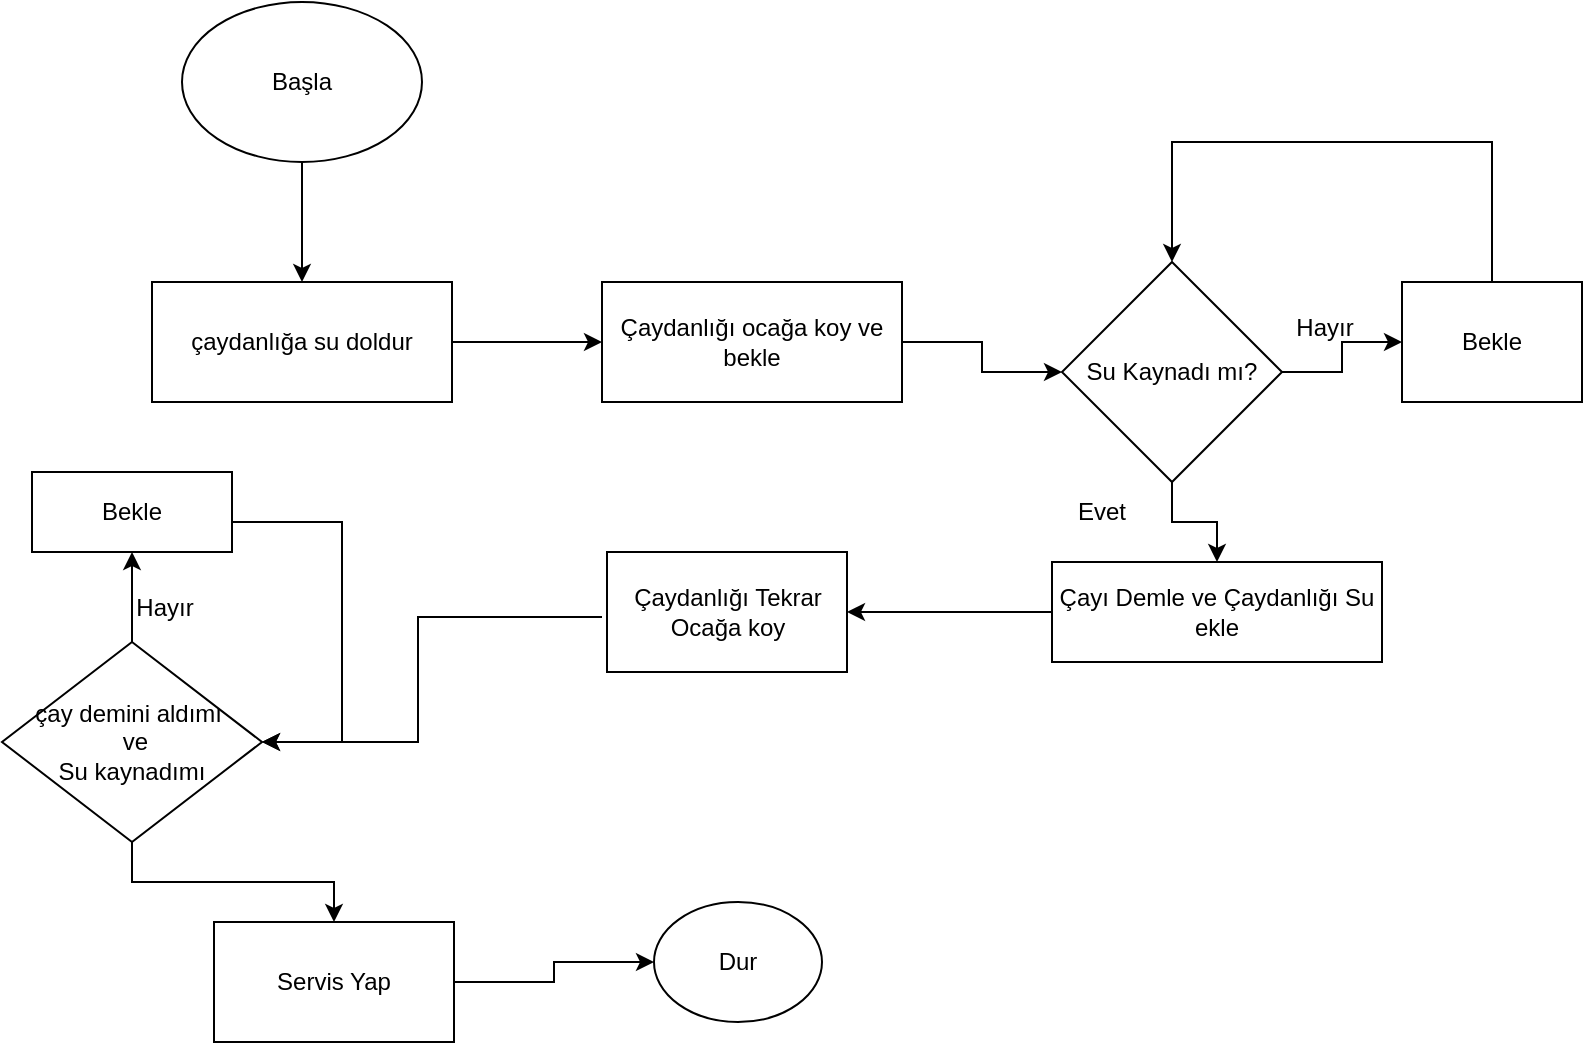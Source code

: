 <mxfile version="24.2.1" type="github">
  <diagram name="Sayfa -1" id="bMViogJBEp4a1wWkgAve">
    <mxGraphModel dx="1050" dy="530" grid="1" gridSize="10" guides="1" tooltips="1" connect="1" arrows="1" fold="1" page="1" pageScale="1" pageWidth="827" pageHeight="1169" math="0" shadow="0">
      <root>
        <mxCell id="0" />
        <mxCell id="1" parent="0" />
        <mxCell id="RCYMEM8AhgG1b31M8j98-3" value="" style="edgeStyle=orthogonalEdgeStyle;rounded=0;orthogonalLoop=1;jettySize=auto;html=1;" edge="1" parent="1" source="RCYMEM8AhgG1b31M8j98-1" target="RCYMEM8AhgG1b31M8j98-2">
          <mxGeometry relative="1" as="geometry" />
        </mxCell>
        <mxCell id="RCYMEM8AhgG1b31M8j98-1" value="Başla" style="ellipse;whiteSpace=wrap;html=1;" vertex="1" parent="1">
          <mxGeometry x="110" y="40" width="120" height="80" as="geometry" />
        </mxCell>
        <mxCell id="RCYMEM8AhgG1b31M8j98-6" value="" style="edgeStyle=orthogonalEdgeStyle;rounded=0;orthogonalLoop=1;jettySize=auto;html=1;" edge="1" parent="1" source="RCYMEM8AhgG1b31M8j98-2" target="RCYMEM8AhgG1b31M8j98-4">
          <mxGeometry relative="1" as="geometry" />
        </mxCell>
        <mxCell id="RCYMEM8AhgG1b31M8j98-2" value="çaydanlığa su doldur" style="rounded=0;whiteSpace=wrap;html=1;" vertex="1" parent="1">
          <mxGeometry x="95" y="180" width="150" height="60" as="geometry" />
        </mxCell>
        <mxCell id="RCYMEM8AhgG1b31M8j98-7" value="" style="edgeStyle=orthogonalEdgeStyle;rounded=0;orthogonalLoop=1;jettySize=auto;html=1;" edge="1" parent="1" source="RCYMEM8AhgG1b31M8j98-4" target="RCYMEM8AhgG1b31M8j98-5">
          <mxGeometry relative="1" as="geometry" />
        </mxCell>
        <mxCell id="RCYMEM8AhgG1b31M8j98-4" value="Çaydanlığı ocağa koy ve bekle" style="rounded=0;whiteSpace=wrap;html=1;" vertex="1" parent="1">
          <mxGeometry x="320" y="180" width="150" height="60" as="geometry" />
        </mxCell>
        <mxCell id="RCYMEM8AhgG1b31M8j98-15" value="" style="edgeStyle=orthogonalEdgeStyle;rounded=0;orthogonalLoop=1;jettySize=auto;html=1;" edge="1" parent="1" source="RCYMEM8AhgG1b31M8j98-5" target="RCYMEM8AhgG1b31M8j98-9">
          <mxGeometry relative="1" as="geometry" />
        </mxCell>
        <mxCell id="RCYMEM8AhgG1b31M8j98-18" value="" style="edgeStyle=orthogonalEdgeStyle;rounded=0;orthogonalLoop=1;jettySize=auto;html=1;" edge="1" parent="1" source="RCYMEM8AhgG1b31M8j98-5" target="RCYMEM8AhgG1b31M8j98-17">
          <mxGeometry relative="1" as="geometry" />
        </mxCell>
        <mxCell id="RCYMEM8AhgG1b31M8j98-5" value="Su Kaynadı mı?" style="rhombus;whiteSpace=wrap;html=1;" vertex="1" parent="1">
          <mxGeometry x="550" y="170" width="110" height="110" as="geometry" />
        </mxCell>
        <mxCell id="RCYMEM8AhgG1b31M8j98-13" value="" style="edgeStyle=orthogonalEdgeStyle;rounded=0;orthogonalLoop=1;jettySize=auto;html=1;entryX=0.5;entryY=0;entryDx=0;entryDy=0;exitX=0.5;exitY=0;exitDx=0;exitDy=0;" edge="1" parent="1" source="RCYMEM8AhgG1b31M8j98-9" target="RCYMEM8AhgG1b31M8j98-5">
          <mxGeometry relative="1" as="geometry">
            <Array as="points">
              <mxPoint x="740" y="110" />
              <mxPoint x="590" y="110" />
            </Array>
          </mxGeometry>
        </mxCell>
        <mxCell id="RCYMEM8AhgG1b31M8j98-9" value="Bekle" style="rounded=0;whiteSpace=wrap;html=1;" vertex="1" parent="1">
          <mxGeometry x="720" y="180" width="90" height="60" as="geometry" />
        </mxCell>
        <mxCell id="RCYMEM8AhgG1b31M8j98-16" value="Hayır" style="text;html=1;align=center;verticalAlign=middle;resizable=0;points=[];autosize=1;strokeColor=none;fillColor=none;" vertex="1" parent="1">
          <mxGeometry x="656" y="188" width="50" height="30" as="geometry" />
        </mxCell>
        <mxCell id="RCYMEM8AhgG1b31M8j98-21" value="" style="edgeStyle=orthogonalEdgeStyle;rounded=0;orthogonalLoop=1;jettySize=auto;html=1;" edge="1" parent="1" source="RCYMEM8AhgG1b31M8j98-17" target="RCYMEM8AhgG1b31M8j98-20">
          <mxGeometry relative="1" as="geometry" />
        </mxCell>
        <mxCell id="RCYMEM8AhgG1b31M8j98-17" value="Çayı Demle ve Çaydanlığı Su ekle" style="rounded=0;whiteSpace=wrap;html=1;" vertex="1" parent="1">
          <mxGeometry x="545" y="320" width="165" height="50" as="geometry" />
        </mxCell>
        <mxCell id="RCYMEM8AhgG1b31M8j98-19" value="Evet" style="text;html=1;align=center;verticalAlign=middle;whiteSpace=wrap;rounded=0;" vertex="1" parent="1">
          <mxGeometry x="540" y="280" width="60" height="30" as="geometry" />
        </mxCell>
        <mxCell id="RCYMEM8AhgG1b31M8j98-23" value="" style="edgeStyle=orthogonalEdgeStyle;rounded=0;orthogonalLoop=1;jettySize=auto;html=1;entryX=1;entryY=0.5;entryDx=0;entryDy=0;" edge="1" parent="1" target="RCYMEM8AhgG1b31M8j98-22">
          <mxGeometry relative="1" as="geometry">
            <mxPoint x="320" y="347.5" as="sourcePoint" />
            <mxPoint x="160" y="410" as="targetPoint" />
            <Array as="points">
              <mxPoint x="228" y="348" />
              <mxPoint x="228" y="410" />
            </Array>
          </mxGeometry>
        </mxCell>
        <mxCell id="RCYMEM8AhgG1b31M8j98-20" value="Çaydanlığı Tekrar Ocağa koy" style="whiteSpace=wrap;html=1;rounded=0;" vertex="1" parent="1">
          <mxGeometry x="322.5" y="315" width="120" height="60" as="geometry" />
        </mxCell>
        <mxCell id="RCYMEM8AhgG1b31M8j98-26" value="" style="edgeStyle=orthogonalEdgeStyle;rounded=0;orthogonalLoop=1;jettySize=auto;html=1;" edge="1" parent="1" source="RCYMEM8AhgG1b31M8j98-22" target="RCYMEM8AhgG1b31M8j98-25">
          <mxGeometry relative="1" as="geometry" />
        </mxCell>
        <mxCell id="RCYMEM8AhgG1b31M8j98-32" value="" style="edgeStyle=orthogonalEdgeStyle;rounded=0;orthogonalLoop=1;jettySize=auto;html=1;" edge="1" parent="1" source="RCYMEM8AhgG1b31M8j98-22" target="RCYMEM8AhgG1b31M8j98-31">
          <mxGeometry relative="1" as="geometry" />
        </mxCell>
        <mxCell id="RCYMEM8AhgG1b31M8j98-22" value="çay demini aldımı&amp;nbsp;&lt;div&gt;&amp;nbsp;ve&lt;/div&gt;&lt;div&gt;Su kaynadımı&lt;/div&gt;" style="rhombus;whiteSpace=wrap;html=1;rounded=0;" vertex="1" parent="1">
          <mxGeometry x="20" y="360" width="130" height="100" as="geometry" />
        </mxCell>
        <mxCell id="RCYMEM8AhgG1b31M8j98-29" value="" style="edgeStyle=orthogonalEdgeStyle;rounded=0;orthogonalLoop=1;jettySize=auto;html=1;exitX=1;exitY=0.5;exitDx=0;exitDy=0;entryX=1;entryY=0.5;entryDx=0;entryDy=0;" edge="1" parent="1" source="RCYMEM8AhgG1b31M8j98-25" target="RCYMEM8AhgG1b31M8j98-22">
          <mxGeometry relative="1" as="geometry">
            <mxPoint x="150" y="400" as="targetPoint" />
            <Array as="points">
              <mxPoint x="135" y="300" />
              <mxPoint x="190" y="300" />
              <mxPoint x="190" y="410" />
            </Array>
          </mxGeometry>
        </mxCell>
        <mxCell id="RCYMEM8AhgG1b31M8j98-25" value="Bekle" style="whiteSpace=wrap;html=1;rounded=0;" vertex="1" parent="1">
          <mxGeometry x="35" y="275" width="100" height="40" as="geometry" />
        </mxCell>
        <mxCell id="RCYMEM8AhgG1b31M8j98-30" value="Hayır" style="text;html=1;align=center;verticalAlign=middle;resizable=0;points=[];autosize=1;strokeColor=none;fillColor=none;" vertex="1" parent="1">
          <mxGeometry x="76" y="328" width="50" height="30" as="geometry" />
        </mxCell>
        <mxCell id="RCYMEM8AhgG1b31M8j98-34" value="" style="edgeStyle=orthogonalEdgeStyle;rounded=0;orthogonalLoop=1;jettySize=auto;html=1;" edge="1" parent="1" source="RCYMEM8AhgG1b31M8j98-31" target="RCYMEM8AhgG1b31M8j98-33">
          <mxGeometry relative="1" as="geometry" />
        </mxCell>
        <mxCell id="RCYMEM8AhgG1b31M8j98-31" value="Servis Yap" style="whiteSpace=wrap;html=1;rounded=0;" vertex="1" parent="1">
          <mxGeometry x="126" y="500" width="120" height="60" as="geometry" />
        </mxCell>
        <mxCell id="RCYMEM8AhgG1b31M8j98-33" value="Dur" style="ellipse;whiteSpace=wrap;html=1;rounded=0;" vertex="1" parent="1">
          <mxGeometry x="346" y="490" width="84" height="60" as="geometry" />
        </mxCell>
      </root>
    </mxGraphModel>
  </diagram>
</mxfile>
